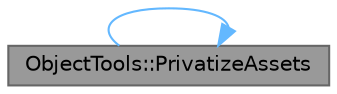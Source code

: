 digraph "ObjectTools::PrivatizeAssets"
{
 // INTERACTIVE_SVG=YES
 // LATEX_PDF_SIZE
  bgcolor="transparent";
  edge [fontname=Helvetica,fontsize=10,labelfontname=Helvetica,labelfontsize=10];
  node [fontname=Helvetica,fontsize=10,shape=box,height=0.2,width=0.4];
  rankdir="LR";
  Node1 [id="Node000001",label="ObjectTools::PrivatizeAssets",height=0.2,width=0.4,color="gray40", fillcolor="grey60", style="filled", fontcolor="black",tooltip="Privatizes the list of Assets (marks their packages as NotExternallyReferenceable)"];
  Node1 -> Node1 [id="edge1_Node000001_Node000001",color="steelblue1",style="solid",tooltip=" "];
}
